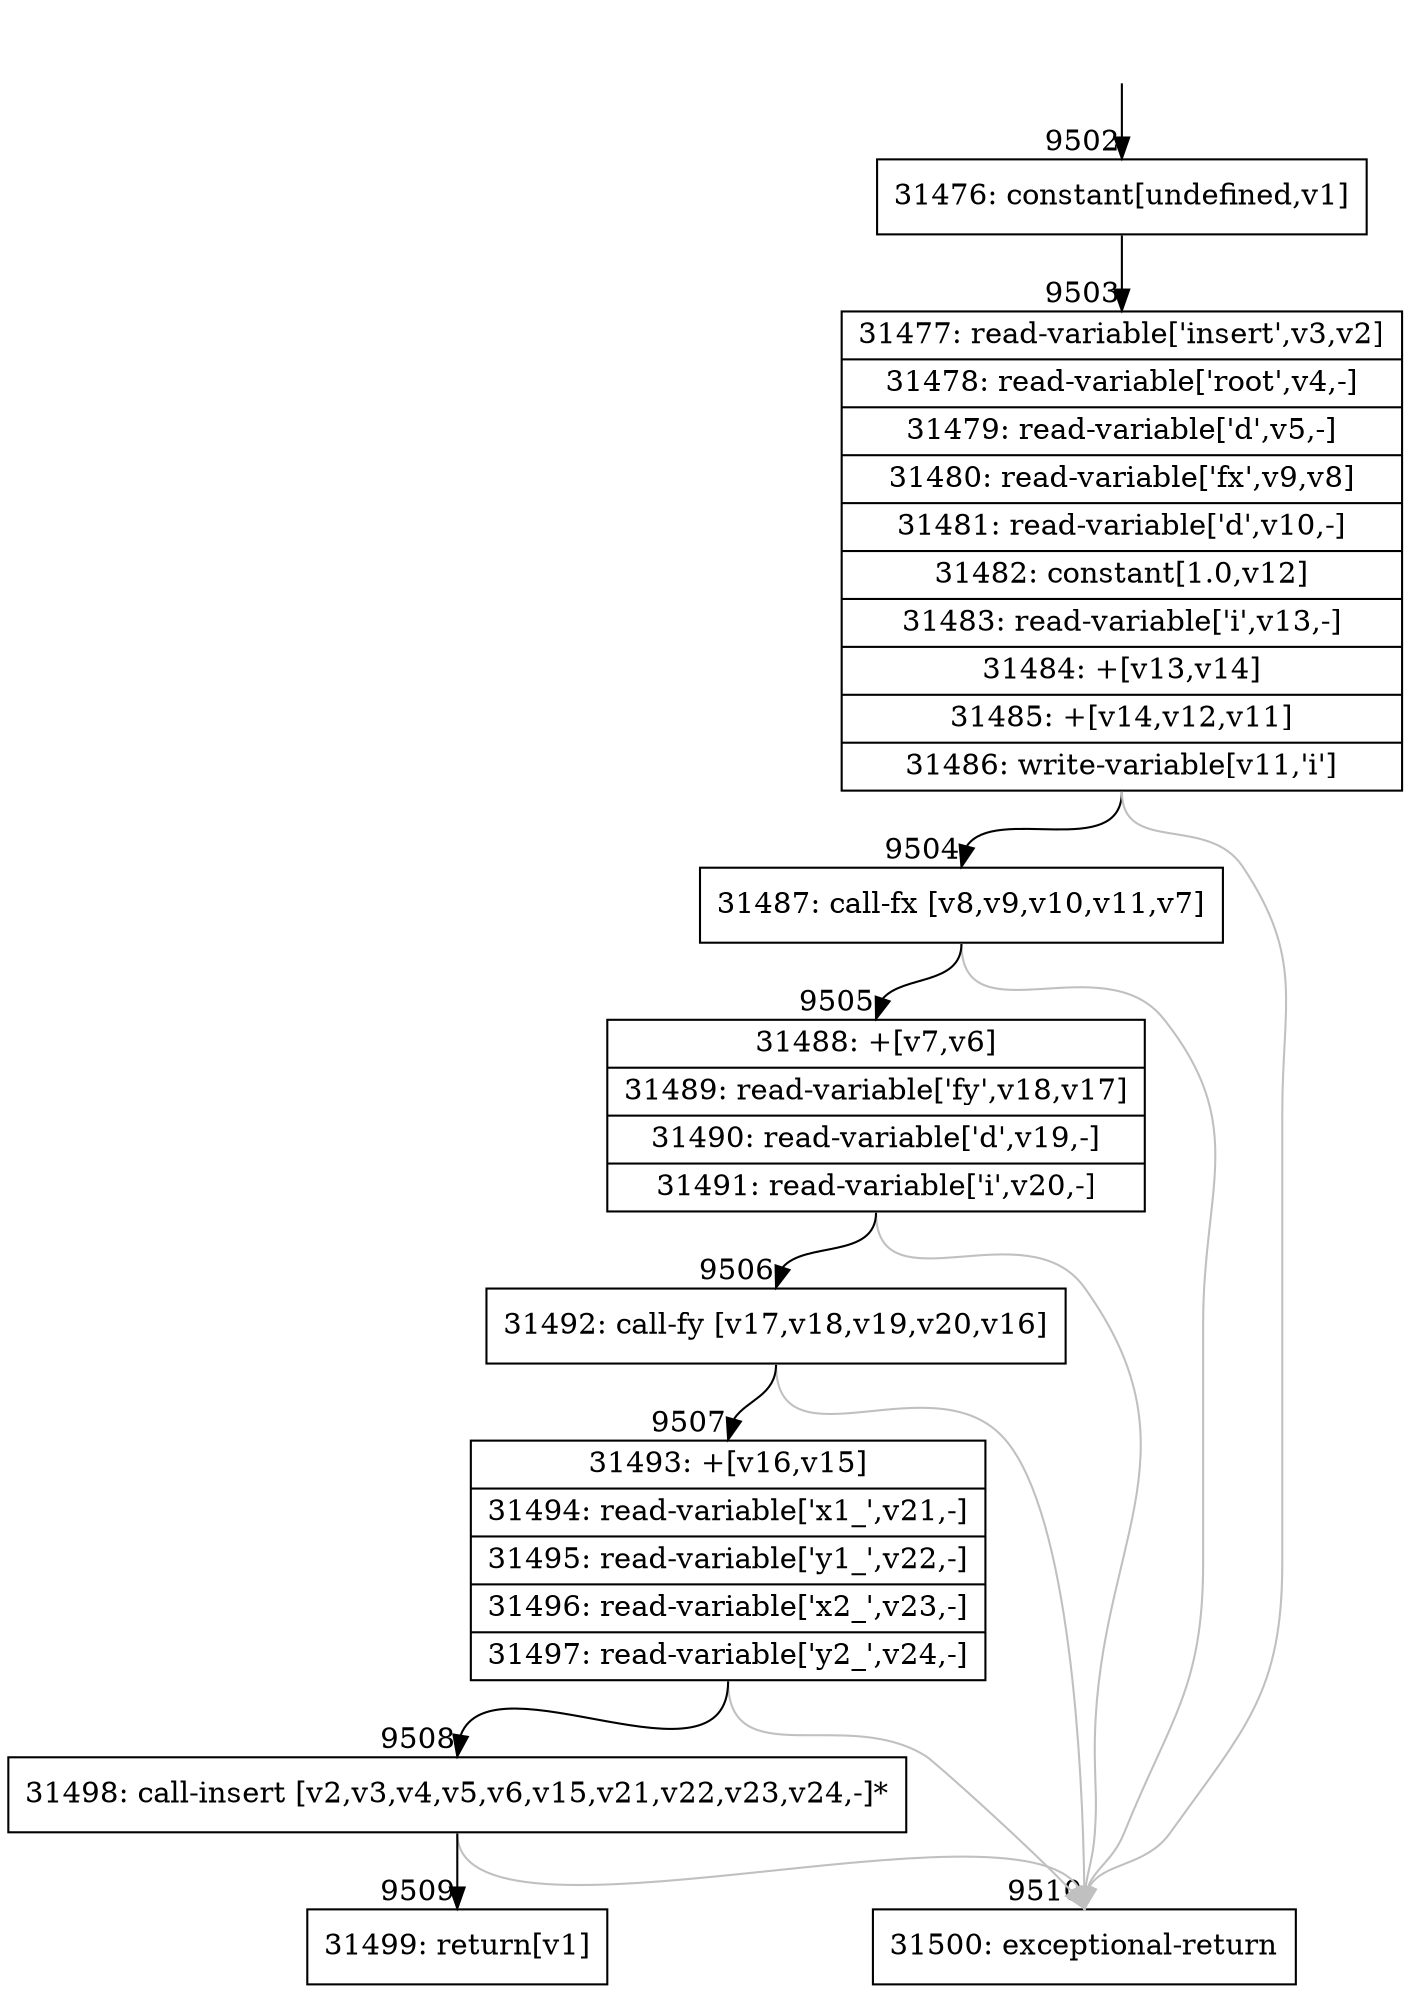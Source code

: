 digraph {
rankdir="TD"
BB_entry874[shape=none,label=""];
BB_entry874 -> BB9502 [tailport=s, headport=n, headlabel="    9502"]
BB9502 [shape=record label="{31476: constant[undefined,v1]}" ] 
BB9502 -> BB9503 [tailport=s, headport=n, headlabel="      9503"]
BB9503 [shape=record label="{31477: read-variable['insert',v3,v2]|31478: read-variable['root',v4,-]|31479: read-variable['d',v5,-]|31480: read-variable['fx',v9,v8]|31481: read-variable['d',v10,-]|31482: constant[1.0,v12]|31483: read-variable['i',v13,-]|31484: +[v13,v14]|31485: +[v14,v12,v11]|31486: write-variable[v11,'i']}" ] 
BB9503 -> BB9504 [tailport=s, headport=n, headlabel="      9504"]
BB9503 -> BB9510 [tailport=s, headport=n, color=gray, headlabel="      9510"]
BB9504 [shape=record label="{31487: call-fx [v8,v9,v10,v11,v7]}" ] 
BB9504 -> BB9505 [tailport=s, headport=n, headlabel="      9505"]
BB9504 -> BB9510 [tailport=s, headport=n, color=gray]
BB9505 [shape=record label="{31488: +[v7,v6]|31489: read-variable['fy',v18,v17]|31490: read-variable['d',v19,-]|31491: read-variable['i',v20,-]}" ] 
BB9505 -> BB9506 [tailport=s, headport=n, headlabel="      9506"]
BB9505 -> BB9510 [tailport=s, headport=n, color=gray]
BB9506 [shape=record label="{31492: call-fy [v17,v18,v19,v20,v16]}" ] 
BB9506 -> BB9507 [tailport=s, headport=n, headlabel="      9507"]
BB9506 -> BB9510 [tailport=s, headport=n, color=gray]
BB9507 [shape=record label="{31493: +[v16,v15]|31494: read-variable['x1_',v21,-]|31495: read-variable['y1_',v22,-]|31496: read-variable['x2_',v23,-]|31497: read-variable['y2_',v24,-]}" ] 
BB9507 -> BB9508 [tailport=s, headport=n, headlabel="      9508"]
BB9507 -> BB9510 [tailport=s, headport=n, color=gray]
BB9508 [shape=record label="{31498: call-insert [v2,v3,v4,v5,v6,v15,v21,v22,v23,v24,-]*}" ] 
BB9508 -> BB9509 [tailport=s, headport=n, headlabel="      9509"]
BB9508 -> BB9510 [tailport=s, headport=n, color=gray]
BB9509 [shape=record label="{31499: return[v1]}" ] 
BB9510 [shape=record label="{31500: exceptional-return}" ] 
//#$~ 5613
}
